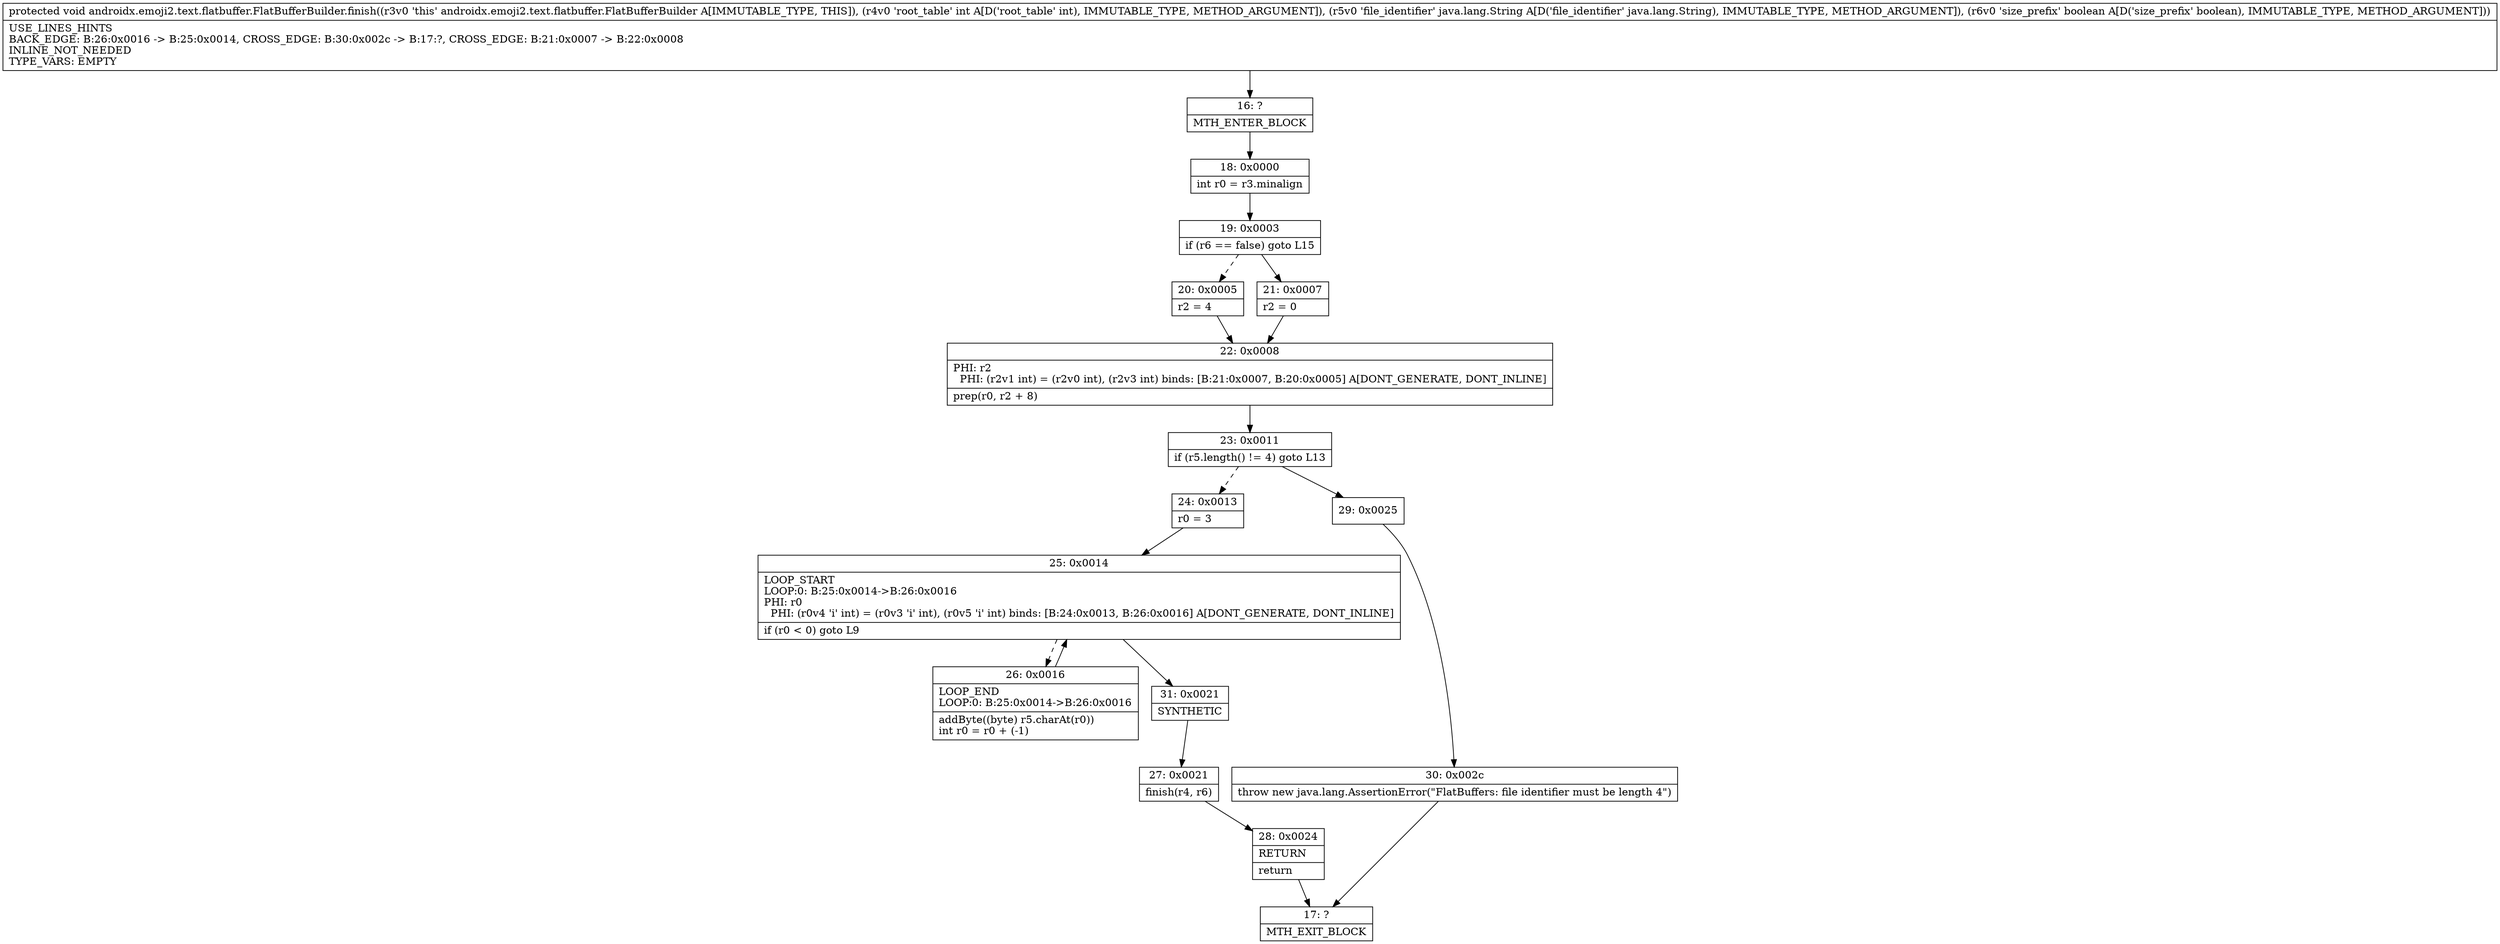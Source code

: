 digraph "CFG forandroidx.emoji2.text.flatbuffer.FlatBufferBuilder.finish(ILjava\/lang\/String;Z)V" {
Node_16 [shape=record,label="{16\:\ ?|MTH_ENTER_BLOCK\l}"];
Node_18 [shape=record,label="{18\:\ 0x0000|int r0 = r3.minalign\l}"];
Node_19 [shape=record,label="{19\:\ 0x0003|if (r6 == false) goto L15\l}"];
Node_20 [shape=record,label="{20\:\ 0x0005|r2 = 4\l}"];
Node_22 [shape=record,label="{22\:\ 0x0008|PHI: r2 \l  PHI: (r2v1 int) = (r2v0 int), (r2v3 int) binds: [B:21:0x0007, B:20:0x0005] A[DONT_GENERATE, DONT_INLINE]\l|prep(r0, r2 + 8)\l}"];
Node_23 [shape=record,label="{23\:\ 0x0011|if (r5.length() != 4) goto L13\l}"];
Node_24 [shape=record,label="{24\:\ 0x0013|r0 = 3\l}"];
Node_25 [shape=record,label="{25\:\ 0x0014|LOOP_START\lLOOP:0: B:25:0x0014\-\>B:26:0x0016\lPHI: r0 \l  PHI: (r0v4 'i' int) = (r0v3 'i' int), (r0v5 'i' int) binds: [B:24:0x0013, B:26:0x0016] A[DONT_GENERATE, DONT_INLINE]\l|if (r0 \< 0) goto L9\l}"];
Node_26 [shape=record,label="{26\:\ 0x0016|LOOP_END\lLOOP:0: B:25:0x0014\-\>B:26:0x0016\l|addByte((byte) r5.charAt(r0))\lint r0 = r0 + (\-1)\l}"];
Node_31 [shape=record,label="{31\:\ 0x0021|SYNTHETIC\l}"];
Node_27 [shape=record,label="{27\:\ 0x0021|finish(r4, r6)\l}"];
Node_28 [shape=record,label="{28\:\ 0x0024|RETURN\l|return\l}"];
Node_17 [shape=record,label="{17\:\ ?|MTH_EXIT_BLOCK\l}"];
Node_29 [shape=record,label="{29\:\ 0x0025}"];
Node_30 [shape=record,label="{30\:\ 0x002c|throw new java.lang.AssertionError(\"FlatBuffers: file identifier must be length 4\")\l}"];
Node_21 [shape=record,label="{21\:\ 0x0007|r2 = 0\l}"];
MethodNode[shape=record,label="{protected void androidx.emoji2.text.flatbuffer.FlatBufferBuilder.finish((r3v0 'this' androidx.emoji2.text.flatbuffer.FlatBufferBuilder A[IMMUTABLE_TYPE, THIS]), (r4v0 'root_table' int A[D('root_table' int), IMMUTABLE_TYPE, METHOD_ARGUMENT]), (r5v0 'file_identifier' java.lang.String A[D('file_identifier' java.lang.String), IMMUTABLE_TYPE, METHOD_ARGUMENT]), (r6v0 'size_prefix' boolean A[D('size_prefix' boolean), IMMUTABLE_TYPE, METHOD_ARGUMENT]))  | USE_LINES_HINTS\lBACK_EDGE: B:26:0x0016 \-\> B:25:0x0014, CROSS_EDGE: B:30:0x002c \-\> B:17:?, CROSS_EDGE: B:21:0x0007 \-\> B:22:0x0008\lINLINE_NOT_NEEDED\lTYPE_VARS: EMPTY\l}"];
MethodNode -> Node_16;Node_16 -> Node_18;
Node_18 -> Node_19;
Node_19 -> Node_20[style=dashed];
Node_19 -> Node_21;
Node_20 -> Node_22;
Node_22 -> Node_23;
Node_23 -> Node_24[style=dashed];
Node_23 -> Node_29;
Node_24 -> Node_25;
Node_25 -> Node_26[style=dashed];
Node_25 -> Node_31;
Node_26 -> Node_25;
Node_31 -> Node_27;
Node_27 -> Node_28;
Node_28 -> Node_17;
Node_29 -> Node_30;
Node_30 -> Node_17;
Node_21 -> Node_22;
}

